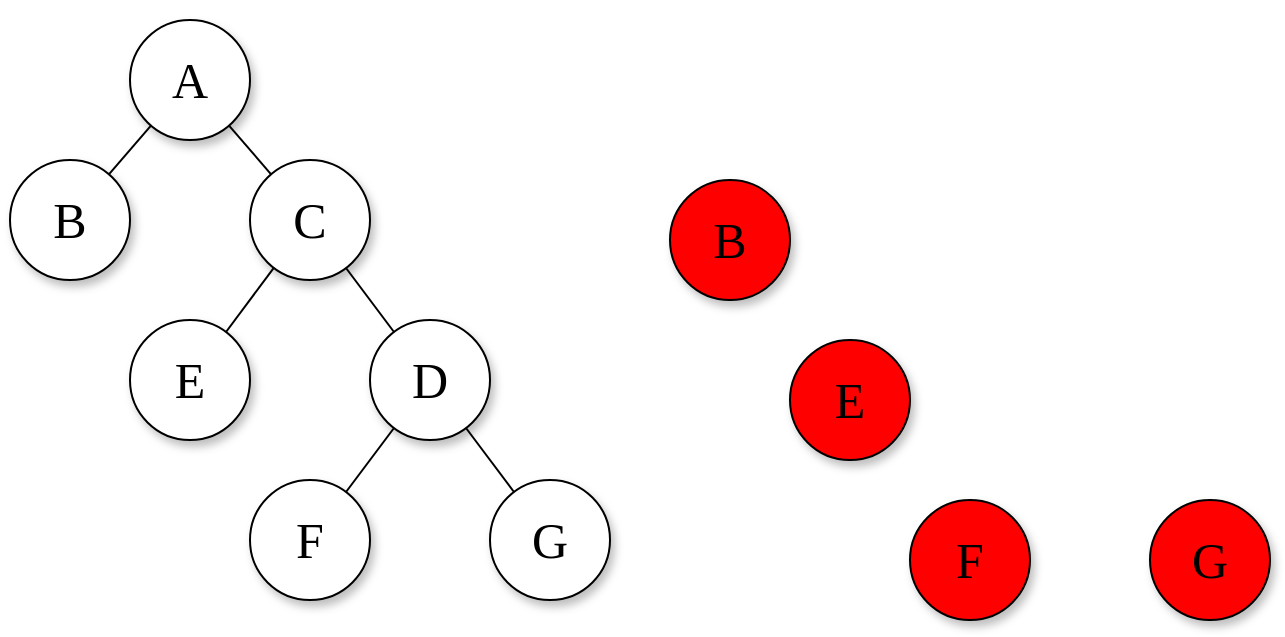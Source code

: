 <mxfile version="12.5.5" type="device"><diagram name="Page-1" id="42789a77-a242-8287-6e28-9cd8cfd52e62"><mxGraphModel dx="599" dy="1125" grid="1" gridSize="10" guides="1" tooltips="1" connect="1" arrows="1" fold="1" page="1" pageScale="1" pageWidth="1100" pageHeight="850" background="#ffffff" math="0" shadow="0"><root><mxCell id="0"/><mxCell id="1" parent="0"/><mxCell id="ufCBOhbbviKUv2CNsE-m-20" value="&lt;div&gt;&lt;p style=&quot;font-size: 25px&quot;&gt;&lt;font style=&quot;font-size: 25px&quot; face=&quot;TeX&quot;&gt;A&lt;/font&gt;&lt;/p&gt;&lt;/div&gt;" style="ellipse;whiteSpace=wrap;html=1;rounded=0;shadow=1;comic=0;labelBackgroundColor=none;strokeWidth=1;fontFamily=Verdana;fontSize=12;align=center;" parent="1" vertex="1"><mxGeometry x="150" y="-20" width="60" height="60" as="geometry"/></mxCell><mxCell id="ufCBOhbbviKUv2CNsE-m-21" value="&lt;div&gt;&lt;p style=&quot;font-size: 25px&quot;&gt;&lt;font style=&quot;font-size: 25px&quot; face=&quot;TeX&quot;&gt;B&lt;/font&gt;&lt;/p&gt;&lt;/div&gt;" style="ellipse;whiteSpace=wrap;html=1;rounded=0;shadow=1;comic=0;labelBackgroundColor=none;strokeWidth=1;fontFamily=Verdana;fontSize=12;align=center;" parent="1" vertex="1"><mxGeometry x="90" y="50" width="60" height="60" as="geometry"/></mxCell><mxCell id="ufCBOhbbviKUv2CNsE-m-22" value="&lt;font style=&quot;font-size: 25px&quot; face=&quot;TeX&quot;&gt;E&lt;/font&gt;" style="ellipse;whiteSpace=wrap;html=1;rounded=0;shadow=1;comic=0;labelBackgroundColor=none;strokeWidth=1;fontFamily=Verdana;fontSize=12;align=center;fontStyle=0" parent="1" vertex="1"><mxGeometry x="150" y="130" width="60" height="60" as="geometry"/></mxCell><mxCell id="ufCBOhbbviKUv2CNsE-m-23" value="&lt;font style=&quot;font-size: 25px&quot; face=&quot;TeX&quot;&gt;C&lt;/font&gt;" style="ellipse;whiteSpace=wrap;html=1;rounded=0;shadow=1;comic=0;labelBackgroundColor=none;strokeWidth=1;fontFamily=Verdana;fontSize=12;align=center;" parent="1" vertex="1"><mxGeometry x="210" y="50" width="60" height="60" as="geometry"/></mxCell><mxCell id="ufCBOhbbviKUv2CNsE-m-24" value="&lt;font style=&quot;font-size: 25px&quot; face=&quot;TeX&quot;&gt;D&lt;/font&gt;" style="ellipse;whiteSpace=wrap;html=1;rounded=0;shadow=1;comic=0;labelBackgroundColor=none;strokeWidth=1;fontFamily=Verdana;fontSize=12;align=center;" parent="1" vertex="1"><mxGeometry x="270" y="130" width="60" height="60" as="geometry"/></mxCell><mxCell id="ufCBOhbbviKUv2CNsE-m-25" value="" style="endArrow=none;html=1;" parent="1" source="ufCBOhbbviKUv2CNsE-m-23" edge="1" target="ufCBOhbbviKUv2CNsE-m-24"><mxGeometry width="50" height="50" relative="1" as="geometry"><mxPoint x="120" y="300" as="sourcePoint"/><mxPoint x="170" y="250" as="targetPoint"/></mxGeometry></mxCell><mxCell id="ufCBOhbbviKUv2CNsE-m-26" value="" style="endArrow=none;html=1;" parent="1" edge="1" target="ufCBOhbbviKUv2CNsE-m-22" source="ufCBOhbbviKUv2CNsE-m-23"><mxGeometry width="50" height="50" relative="1" as="geometry"><mxPoint x="213.0" y="223.0" as="sourcePoint"/><mxPoint x="240" y="170" as="targetPoint"/></mxGeometry></mxCell><mxCell id="ufCBOhbbviKUv2CNsE-m-27" value="" style="endArrow=none;html=1;" parent="1" source="ufCBOhbbviKUv2CNsE-m-23" edge="1" target="ufCBOhbbviKUv2CNsE-m-20"><mxGeometry width="50" height="50" relative="1" as="geometry"><mxPoint x="64" y="226" as="sourcePoint"/><mxPoint x="40" y="170" as="targetPoint"/></mxGeometry></mxCell><mxCell id="ufCBOhbbviKUv2CNsE-m-28" value="" style="endArrow=none;html=1;" parent="1" target="ufCBOhbbviKUv2CNsE-m-20" edge="1" source="ufCBOhbbviKUv2CNsE-m-21"><mxGeometry width="50" height="50" relative="1" as="geometry"><mxPoint x="170" y="42" as="sourcePoint"/><mxPoint x="80" y="29.5" as="targetPoint"/></mxGeometry></mxCell><mxCell id="LpFkI7xsN6qhk3DZ-7DR-1" value="&lt;font style=&quot;font-size: 25px&quot; face=&quot;TeX&quot;&gt;F&lt;/font&gt;" style="ellipse;whiteSpace=wrap;html=1;rounded=0;shadow=1;comic=0;labelBackgroundColor=none;strokeWidth=1;fontFamily=Verdana;fontSize=12;align=center;fontStyle=0" vertex="1" parent="1"><mxGeometry x="210" y="210" width="60" height="60" as="geometry"/></mxCell><mxCell id="LpFkI7xsN6qhk3DZ-7DR-2" value="&lt;font style=&quot;font-size: 25px&quot; face=&quot;TeX&quot;&gt;G&lt;/font&gt;" style="ellipse;whiteSpace=wrap;html=1;rounded=0;shadow=1;comic=0;labelBackgroundColor=none;strokeWidth=1;fontFamily=Verdana;fontSize=12;align=center;fontStyle=0" vertex="1" parent="1"><mxGeometry x="330" y="210" width="60" height="60" as="geometry"/></mxCell><mxCell id="LpFkI7xsN6qhk3DZ-7DR-4" value="" style="endArrow=none;html=1;" edge="1" parent="1" source="ufCBOhbbviKUv2CNsE-m-24" target="LpFkI7xsN6qhk3DZ-7DR-2"><mxGeometry width="50" height="50" relative="1" as="geometry"><mxPoint x="230.0" y="253.0" as="sourcePoint"/><mxPoint x="290" y="240" as="targetPoint"/></mxGeometry></mxCell><mxCell id="LpFkI7xsN6qhk3DZ-7DR-6" value="" style="endArrow=none;html=1;" edge="1" parent="1" source="LpFkI7xsN6qhk3DZ-7DR-1" target="ufCBOhbbviKUv2CNsE-m-24"><mxGeometry width="50" height="50" relative="1" as="geometry"><mxPoint x="281.21" y="122.058" as="sourcePoint"/><mxPoint x="290.0" y="100" as="targetPoint"/></mxGeometry></mxCell><mxCell id="LpFkI7xsN6qhk3DZ-7DR-51" value="&lt;div&gt;&lt;p style=&quot;font-size: 25px&quot;&gt;&lt;font style=&quot;font-size: 25px&quot; face=&quot;TeX&quot;&gt;B&lt;/font&gt;&lt;/p&gt;&lt;/div&gt;" style="ellipse;whiteSpace=wrap;html=1;rounded=0;shadow=1;comic=0;labelBackgroundColor=none;strokeWidth=1;fontFamily=Verdana;fontSize=12;align=center;fillColor=#FF0000;" vertex="1" parent="1"><mxGeometry x="420" y="60" width="60" height="60" as="geometry"/></mxCell><mxCell id="LpFkI7xsN6qhk3DZ-7DR-52" value="&lt;font style=&quot;font-size: 25px&quot; face=&quot;TeX&quot;&gt;E&lt;/font&gt;" style="ellipse;whiteSpace=wrap;html=1;rounded=0;shadow=1;comic=0;labelBackgroundColor=none;strokeWidth=1;fontFamily=Verdana;fontSize=12;align=center;fontStyle=0;fillColor=#FF0000;" vertex="1" parent="1"><mxGeometry x="480" y="140" width="60" height="60" as="geometry"/></mxCell><mxCell id="LpFkI7xsN6qhk3DZ-7DR-59" value="&lt;font style=&quot;font-size: 25px&quot; face=&quot;TeX&quot;&gt;F&lt;/font&gt;" style="ellipse;whiteSpace=wrap;html=1;rounded=0;shadow=1;comic=0;labelBackgroundColor=none;strokeWidth=1;fontFamily=Verdana;fontSize=12;align=center;fontStyle=0;fillColor=#FF0000;" vertex="1" parent="1"><mxGeometry x="540" y="220" width="60" height="60" as="geometry"/></mxCell><mxCell id="LpFkI7xsN6qhk3DZ-7DR-60" value="&lt;font style=&quot;font-size: 25px&quot; face=&quot;TeX&quot;&gt;G&lt;/font&gt;" style="ellipse;whiteSpace=wrap;html=1;rounded=0;shadow=1;comic=0;labelBackgroundColor=none;strokeWidth=1;fontFamily=Verdana;fontSize=12;align=center;fontStyle=0;fillColor=#FF0000;" vertex="1" parent="1"><mxGeometry x="660" y="220" width="60" height="60" as="geometry"/></mxCell></root></mxGraphModel></diagram></mxfile>
